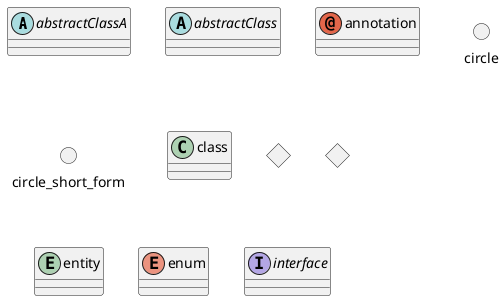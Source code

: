 @startuml
'https://plantuml.com/sequence-diagram
abstract abstractClassA
abstract abstractClass
annotation annotation
circle circle
() circle_short_form
class class
diamond diamond
<> diamond_short_form
entity entity
enum enum
interface interface


@enduml